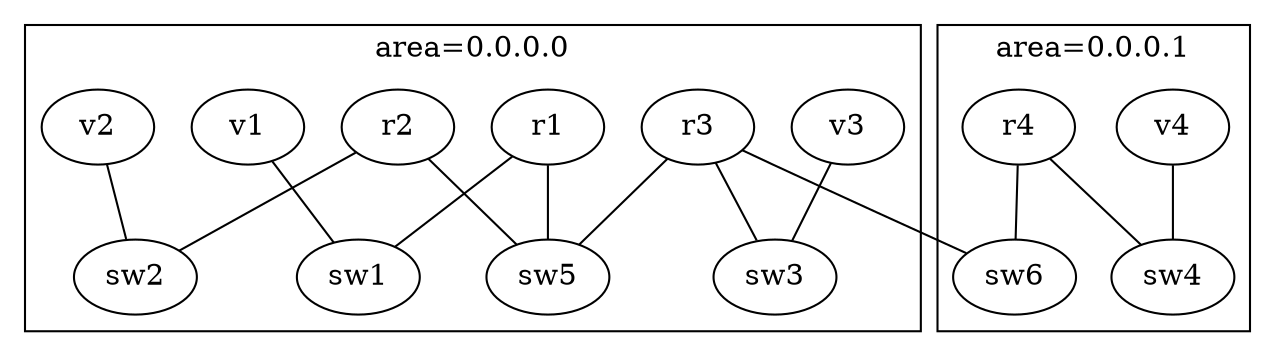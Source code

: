 digraph  {

	subgraph cluster1 {
		label="area=0.0.0.0";
		r1[class="router"];
		r2[class="router"];
		r3[class="router"];
		sw1[class="switch"];
		sw2[class="switch"];
		sw3[class="switch"];
		sw5[class="switch"];
		v1[class="vrouter; stubnet=fc00:1111:1111:1111::/64"];
		v2[class="vrouter; stubnet=fc00:2222:2222:2222::/64"];
		v3[class="vrouter; stubnet=fc00:3333:3333:3333::/64"];
	}

	subgraph cluster2 {
		label="area=0.0.0.1";
		r4[class="router"];
		sw4[class="switch"];
		sw6[class="switch"];
		v4[class="vrouter; stubnet=fc00:4444:4444:4444::/64"];
	}

	r1->sw5[dir="none"];
	r2->sw5[dir="none"];
	r3->sw5[dir="none"];
	r3->sw6[dir="none"];
	r4->sw6[dir="none"];

	r1->sw1[dir="none", class="to_stub"];
	r2->sw2[dir="none", class="to_stub"];
	r3->sw3[dir="none", class="to_stub"];
	r4->sw4[dir="none", class="to_stub"];

	v1->sw1[dir="none", class="vlink"];
	v2->sw2[dir="none", class="vlink"];
	v3->sw3[dir="none", class="vlink"];
	v4->sw4[dir="none", class="vlink"];
}
